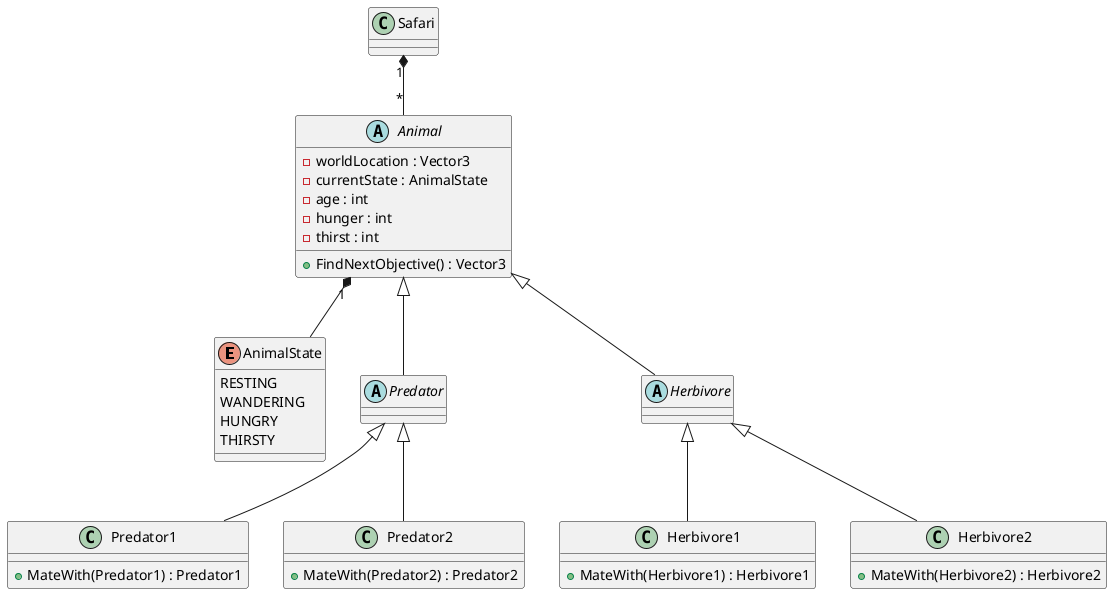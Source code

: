@startuml animalGroup

enum AnimalState{
    RESTING
    WANDERING
    HUNGRY
    THIRSTY
}

abstract class Animal{
    - worldLocation : Vector3
    - currentState : AnimalState
    - age : int
    - hunger : int
    - thirst : int
    + FindNextObjective() : Vector3
}

Animal "1" *-- AnimalState

abstract class Predator extends Animal{

}
class Predator1 extends Predator{
    + MateWith(Predator1) : Predator1
}
class Predator2 extends Predator{
    + MateWith(Predator2) : Predator2
}
abstract class Herbivore extends Animal{

}
class Herbivore1 extends Herbivore{
    + MateWith(Herbivore1) : Herbivore1
}
class Herbivore2 extends Herbivore{
    + MateWith(Herbivore2) : Herbivore2
}



Safari "1" *-- "*" Animal

@enduml